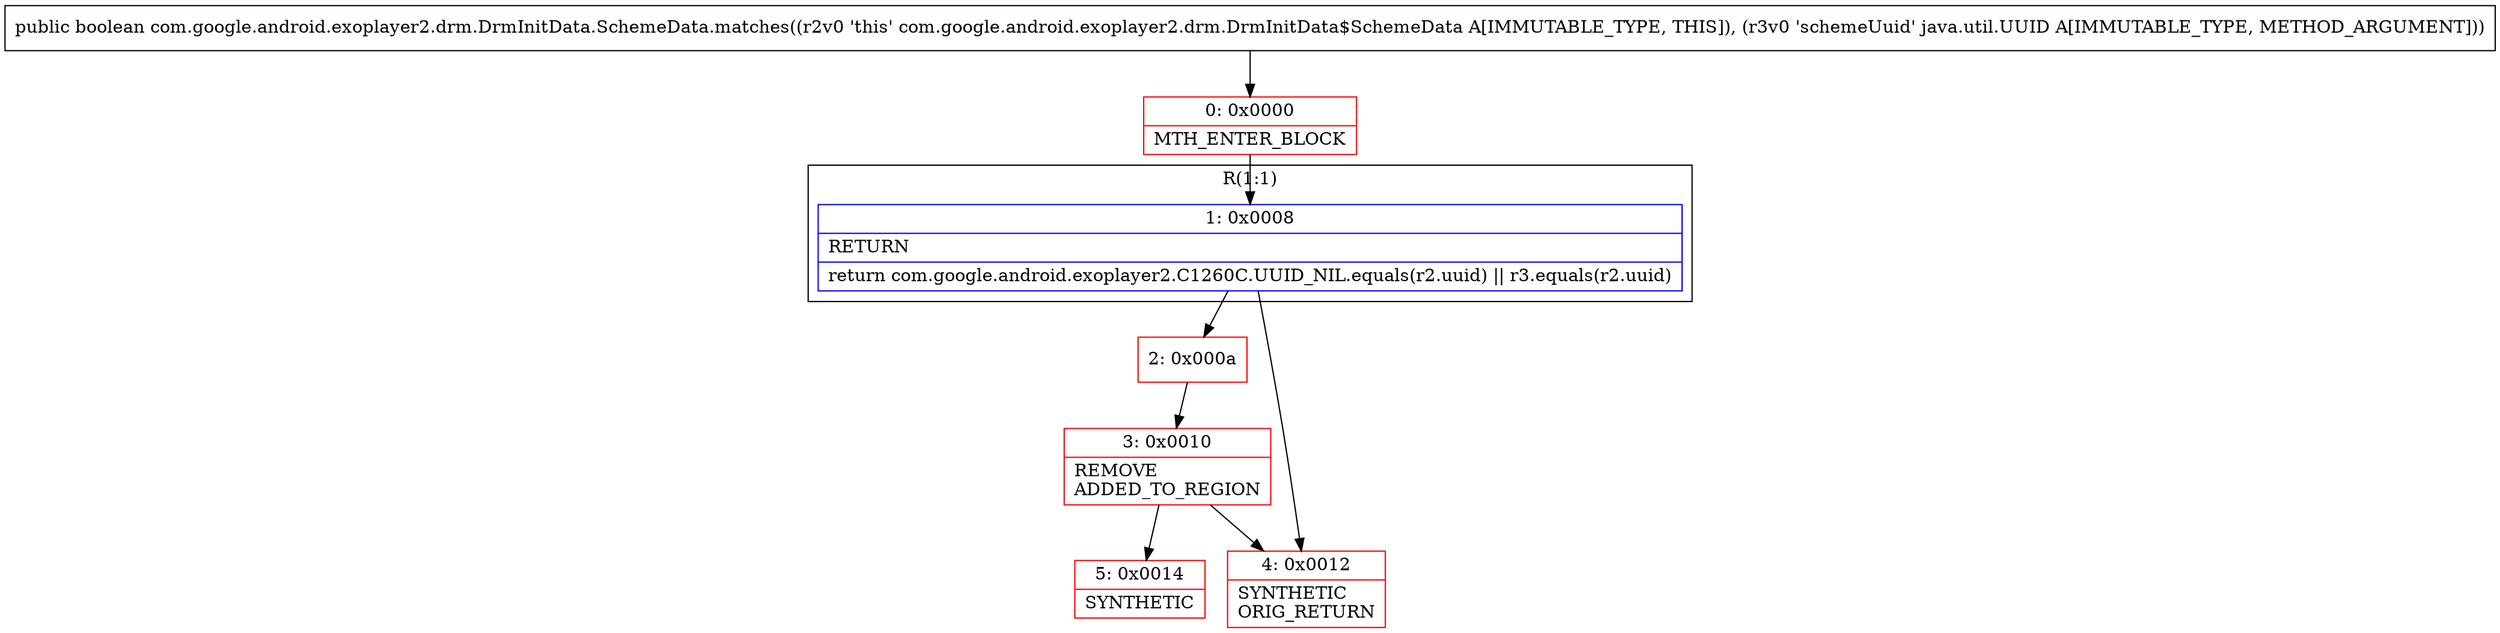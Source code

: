digraph "CFG forcom.google.android.exoplayer2.drm.DrmInitData.SchemeData.matches(Ljava\/util\/UUID;)Z" {
subgraph cluster_Region_1085049406 {
label = "R(1:1)";
node [shape=record,color=blue];
Node_1 [shape=record,label="{1\:\ 0x0008|RETURN\l|return com.google.android.exoplayer2.C1260C.UUID_NIL.equals(r2.uuid) \|\| r3.equals(r2.uuid)\l}"];
}
Node_0 [shape=record,color=red,label="{0\:\ 0x0000|MTH_ENTER_BLOCK\l}"];
Node_2 [shape=record,color=red,label="{2\:\ 0x000a}"];
Node_3 [shape=record,color=red,label="{3\:\ 0x0010|REMOVE\lADDED_TO_REGION\l}"];
Node_4 [shape=record,color=red,label="{4\:\ 0x0012|SYNTHETIC\lORIG_RETURN\l}"];
Node_5 [shape=record,color=red,label="{5\:\ 0x0014|SYNTHETIC\l}"];
MethodNode[shape=record,label="{public boolean com.google.android.exoplayer2.drm.DrmInitData.SchemeData.matches((r2v0 'this' com.google.android.exoplayer2.drm.DrmInitData$SchemeData A[IMMUTABLE_TYPE, THIS]), (r3v0 'schemeUuid' java.util.UUID A[IMMUTABLE_TYPE, METHOD_ARGUMENT])) }"];
MethodNode -> Node_0;
Node_1 -> Node_2;
Node_1 -> Node_4;
Node_0 -> Node_1;
Node_2 -> Node_3;
Node_3 -> Node_4;
Node_3 -> Node_5;
}

